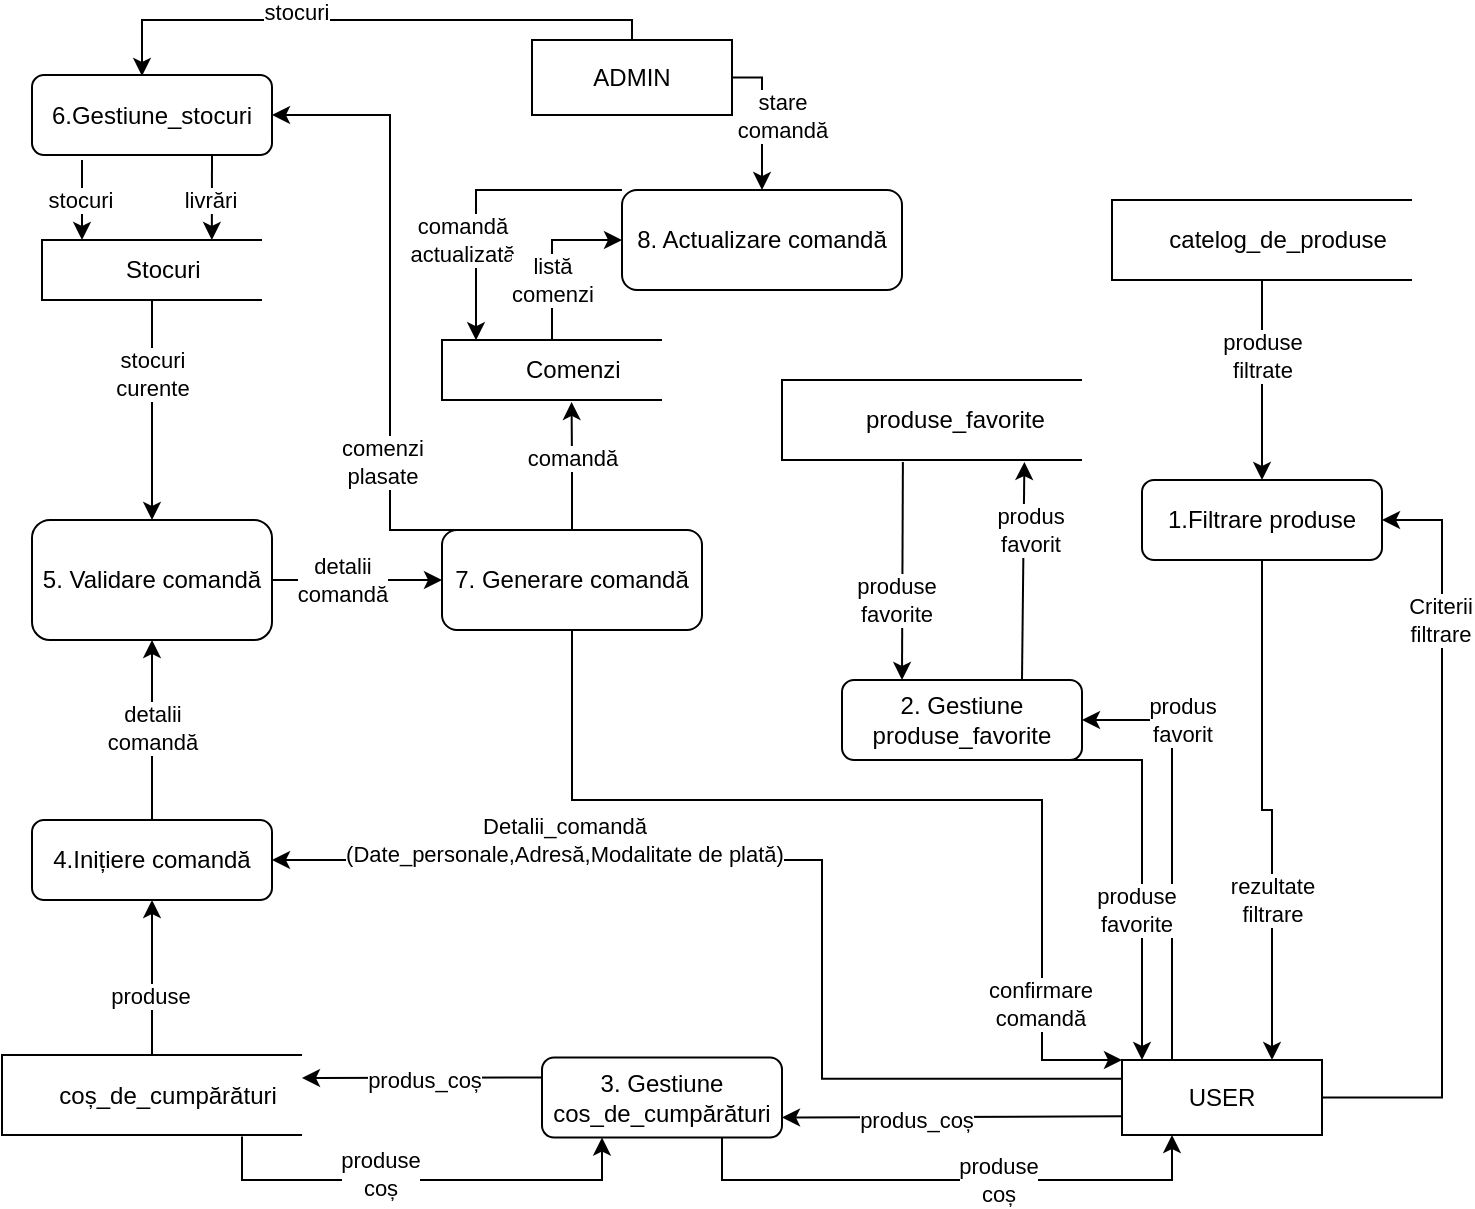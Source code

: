 <mxfile version="20.8.16" type="device"><diagram name="Page-1" id="_aX48hC4AkELGmVHAYbG"><mxGraphModel dx="1276" dy="614" grid="1" gridSize="10" guides="1" tooltips="1" connect="1" arrows="1" fold="1" page="1" pageScale="1" pageWidth="850" pageHeight="1100" math="0" shadow="0"><root><mxCell id="0"/><mxCell id="1" parent="0"/><mxCell id="bFij7CbgwQwHkXVxdp2U-3" value="ADMIN" style="rounded=0;whiteSpace=wrap;html=1;" parent="1" vertex="1"><mxGeometry x="325" y="30" width="100" height="37.5" as="geometry"/></mxCell><mxCell id="bFij7CbgwQwHkXVxdp2U-48" value="USER" style="rounded=0;whiteSpace=wrap;html=1;" parent="1" vertex="1"><mxGeometry x="620" y="540" width="100" height="37.5" as="geometry"/></mxCell><mxCell id="bFij7CbgwQwHkXVxdp2U-51" style="edgeStyle=orthogonalEdgeStyle;rounded=0;orthogonalLoop=1;jettySize=auto;html=1;entryX=0.75;entryY=0;entryDx=0;entryDy=0;" parent="1" source="bFij7CbgwQwHkXVxdp2U-49" target="bFij7CbgwQwHkXVxdp2U-48" edge="1"><mxGeometry relative="1" as="geometry"/></mxCell><mxCell id="bFij7CbgwQwHkXVxdp2U-52" value="rezultate&lt;br&gt;filtrare" style="edgeLabel;html=1;align=center;verticalAlign=middle;resizable=0;points=[];" parent="bFij7CbgwQwHkXVxdp2U-51" vertex="1" connectable="0"><mxGeometry x="0.797" y="-4" relative="1" as="geometry"><mxPoint x="4" y="-54" as="offset"/></mxGeometry></mxCell><mxCell id="bFij7CbgwQwHkXVxdp2U-49" value="1.Filtrare produse" style="rounded=1;whiteSpace=wrap;html=1;" parent="1" vertex="1"><mxGeometry x="630" y="250" width="120" height="40" as="geometry"/></mxCell><mxCell id="bFij7CbgwQwHkXVxdp2U-53" value="" style="endArrow=classic;html=1;rounded=0;exitX=1;exitY=0.5;exitDx=0;exitDy=0;entryX=1;entryY=0.5;entryDx=0;entryDy=0;edgeStyle=elbowEdgeStyle;elbow=vertical;" parent="1" source="bFij7CbgwQwHkXVxdp2U-48" target="bFij7CbgwQwHkXVxdp2U-49" edge="1"><mxGeometry width="50" height="50" relative="1" as="geometry"><mxPoint x="530" y="400" as="sourcePoint"/><mxPoint x="580" y="350" as="targetPoint"/><Array as="points"><mxPoint x="780" y="370"/><mxPoint x="760" y="410"/></Array></mxGeometry></mxCell><mxCell id="bFij7CbgwQwHkXVxdp2U-54" value="Criterii&lt;br&gt;filtrare" style="edgeLabel;html=1;align=center;verticalAlign=middle;resizable=0;points=[];" parent="bFij7CbgwQwHkXVxdp2U-53" vertex="1" connectable="0"><mxGeometry x="0.581" y="1" relative="1" as="geometry"><mxPoint as="offset"/></mxGeometry></mxCell><mxCell id="bFij7CbgwQwHkXVxdp2U-55" value="&lt;span style=&quot;white-space: pre;&quot;&gt;&#9;&lt;/span&gt;catelog_de_produse" style="strokeWidth=1;html=1;shape=mxgraph.flowchart.annotation_1;align=left;pointerEvents=1;" parent="1" vertex="1"><mxGeometry x="615" y="110" width="150" height="40" as="geometry"/></mxCell><mxCell id="bFij7CbgwQwHkXVxdp2U-56" value="" style="endArrow=classic;html=1;rounded=0;elbow=vertical;exitX=0.5;exitY=1;exitDx=0;exitDy=0;exitPerimeter=0;entryX=0.5;entryY=0;entryDx=0;entryDy=0;" parent="1" source="bFij7CbgwQwHkXVxdp2U-55" target="bFij7CbgwQwHkXVxdp2U-49" edge="1"><mxGeometry width="50" height="50" relative="1" as="geometry"><mxPoint x="560" y="270" as="sourcePoint"/><mxPoint x="610" y="220" as="targetPoint"/></mxGeometry></mxCell><mxCell id="bFij7CbgwQwHkXVxdp2U-57" value="produse&lt;br&gt;filtrate" style="edgeLabel;html=1;align=center;verticalAlign=middle;resizable=0;points=[];" parent="bFij7CbgwQwHkXVxdp2U-56" vertex="1" connectable="0"><mxGeometry x="-0.249" y="-2" relative="1" as="geometry"><mxPoint x="2" as="offset"/></mxGeometry></mxCell><mxCell id="bFij7CbgwQwHkXVxdp2U-58" value="" style="endArrow=classic;html=1;rounded=0;exitX=0.25;exitY=0;exitDx=0;exitDy=0;entryX=1;entryY=0.5;entryDx=0;entryDy=0;edgeStyle=elbowEdgeStyle;" parent="1" source="bFij7CbgwQwHkXVxdp2U-48" target="bFij7CbgwQwHkXVxdp2U-59" edge="1"><mxGeometry width="50" height="50" relative="1" as="geometry"><mxPoint x="390" y="390" as="sourcePoint"/><mxPoint x="440" y="340" as="targetPoint"/><Array as="points"><mxPoint x="645" y="460"/></Array></mxGeometry></mxCell><mxCell id="bFij7CbgwQwHkXVxdp2U-60" value="produs&lt;br&gt;favorit" style="edgeLabel;html=1;align=center;verticalAlign=middle;resizable=0;points=[];" parent="bFij7CbgwQwHkXVxdp2U-58" vertex="1" connectable="0"><mxGeometry x="0.282" y="-3" relative="1" as="geometry"><mxPoint x="2" y="-32" as="offset"/></mxGeometry></mxCell><mxCell id="bFij7CbgwQwHkXVxdp2U-59" value="2. Gestiune&lt;br&gt;produse_favorite" style="rounded=1;whiteSpace=wrap;html=1;" parent="1" vertex="1"><mxGeometry x="480" y="350" width="120" height="40" as="geometry"/></mxCell><mxCell id="bFij7CbgwQwHkXVxdp2U-61" value="" style="endArrow=classic;html=1;rounded=0;exitX=0.75;exitY=1;exitDx=0;exitDy=0;edgeStyle=elbowEdgeStyle;" parent="1" source="bFij7CbgwQwHkXVxdp2U-59" edge="1"><mxGeometry width="50" height="50" relative="1" as="geometry"><mxPoint x="450" y="520" as="sourcePoint"/><mxPoint x="630" y="540" as="targetPoint"/><Array as="points"><mxPoint x="630" y="450"/><mxPoint x="610" y="400"/></Array></mxGeometry></mxCell><mxCell id="bFij7CbgwQwHkXVxdp2U-62" value="produse&lt;br&gt;favorite" style="edgeLabel;html=1;align=center;verticalAlign=middle;resizable=0;points=[];" parent="bFij7CbgwQwHkXVxdp2U-61" vertex="1" connectable="0"><mxGeometry x="-0.285" y="-3" relative="1" as="geometry"><mxPoint y="60" as="offset"/></mxGeometry></mxCell><mxCell id="bFij7CbgwQwHkXVxdp2U-63" value="&lt;blockquote style=&quot;margin: 0 0 0 40px; border: none; padding: 0px;&quot;&gt;produse_favorite&lt;/blockquote&gt;" style="strokeWidth=1;html=1;shape=mxgraph.flowchart.annotation_1;align=left;pointerEvents=1;" parent="1" vertex="1"><mxGeometry x="450" y="200" width="150" height="40" as="geometry"/></mxCell><mxCell id="bFij7CbgwQwHkXVxdp2U-64" value="" style="endArrow=classic;html=1;rounded=0;exitX=0.75;exitY=0;exitDx=0;exitDy=0;entryX=0.808;entryY=1.025;entryDx=0;entryDy=0;entryPerimeter=0;" parent="1" source="bFij7CbgwQwHkXVxdp2U-59" target="bFij7CbgwQwHkXVxdp2U-63" edge="1"><mxGeometry width="50" height="50" relative="1" as="geometry"><mxPoint x="520" y="320" as="sourcePoint"/><mxPoint x="570" y="270" as="targetPoint"/></mxGeometry></mxCell><mxCell id="bFij7CbgwQwHkXVxdp2U-65" value="produs&lt;br&gt;favorit" style="edgeLabel;html=1;align=center;verticalAlign=middle;resizable=0;points=[];" parent="bFij7CbgwQwHkXVxdp2U-64" vertex="1" connectable="0"><mxGeometry x="0.386" y="-3" relative="1" as="geometry"><mxPoint as="offset"/></mxGeometry></mxCell><mxCell id="bFij7CbgwQwHkXVxdp2U-66" value="" style="endArrow=classic;html=1;rounded=0;exitX=0.403;exitY=1.025;exitDx=0;exitDy=0;exitPerimeter=0;entryX=0.25;entryY=0;entryDx=0;entryDy=0;" parent="1" source="bFij7CbgwQwHkXVxdp2U-63" target="bFij7CbgwQwHkXVxdp2U-59" edge="1"><mxGeometry width="50" height="50" relative="1" as="geometry"><mxPoint x="330" y="350" as="sourcePoint"/><mxPoint x="380" y="300" as="targetPoint"/></mxGeometry></mxCell><mxCell id="bFij7CbgwQwHkXVxdp2U-67" value="produse&lt;br&gt;favorite" style="edgeLabel;html=1;align=center;verticalAlign=middle;resizable=0;points=[];" parent="bFij7CbgwQwHkXVxdp2U-66" vertex="1" connectable="0"><mxGeometry x="0.467" y="-3" relative="1" as="geometry"><mxPoint y="-11" as="offset"/></mxGeometry></mxCell><mxCell id="bFij7CbgwQwHkXVxdp2U-68" value="3. Gestiune&lt;br&gt;cos_de_cumpărături" style="rounded=1;whiteSpace=wrap;html=1;" parent="1" vertex="1"><mxGeometry x="330" y="538.75" width="120" height="40" as="geometry"/></mxCell><mxCell id="bFij7CbgwQwHkXVxdp2U-83" style="edgeStyle=elbowEdgeStyle;rounded=0;orthogonalLoop=1;jettySize=auto;elbow=vertical;html=1;exitX=0.5;exitY=0;exitDx=0;exitDy=0;exitPerimeter=0;entryX=0.5;entryY=1;entryDx=0;entryDy=0;" parent="1" source="bFij7CbgwQwHkXVxdp2U-69" target="bFij7CbgwQwHkXVxdp2U-79" edge="1"><mxGeometry relative="1" as="geometry"/></mxCell><mxCell id="bFij7CbgwQwHkXVxdp2U-86" value="produse" style="edgeLabel;html=1;align=center;verticalAlign=middle;resizable=0;points=[];" parent="bFij7CbgwQwHkXVxdp2U-83" vertex="1" connectable="0"><mxGeometry x="-0.234" y="1" relative="1" as="geometry"><mxPoint as="offset"/></mxGeometry></mxCell><mxCell id="bFij7CbgwQwHkXVxdp2U-69" value="&lt;span style=&quot;white-space: pre;&quot;&gt;&#9;&lt;/span&gt;coș_de_cumpărături" style="strokeWidth=1;html=1;shape=mxgraph.flowchart.annotation_1;align=left;pointerEvents=1;" parent="1" vertex="1"><mxGeometry x="60" y="537.5" width="150" height="40" as="geometry"/></mxCell><mxCell id="bFij7CbgwQwHkXVxdp2U-70" value="" style="endArrow=classic;html=1;rounded=0;exitX=0;exitY=0.75;exitDx=0;exitDy=0;entryX=1;entryY=0.75;entryDx=0;entryDy=0;" parent="1" source="bFij7CbgwQwHkXVxdp2U-48" target="bFij7CbgwQwHkXVxdp2U-68" edge="1"><mxGeometry width="50" height="50" relative="1" as="geometry"><mxPoint x="470" y="520" as="sourcePoint"/><mxPoint x="520" y="470" as="targetPoint"/></mxGeometry></mxCell><mxCell id="bFij7CbgwQwHkXVxdp2U-73" value="produs_coș" style="edgeLabel;html=1;align=center;verticalAlign=middle;resizable=0;points=[];" parent="bFij7CbgwQwHkXVxdp2U-70" vertex="1" connectable="0"><mxGeometry x="0.32" y="-2" relative="1" as="geometry"><mxPoint x="9" y="3" as="offset"/></mxGeometry></mxCell><mxCell id="bFij7CbgwQwHkXVxdp2U-71" value="" style="endArrow=classic;html=1;rounded=0;exitX=0.75;exitY=1;exitDx=0;exitDy=0;entryX=0.25;entryY=1;entryDx=0;entryDy=0;edgeStyle=elbowEdgeStyle;" parent="1" source="bFij7CbgwQwHkXVxdp2U-68" target="bFij7CbgwQwHkXVxdp2U-48" edge="1"><mxGeometry width="50" height="50" relative="1" as="geometry"><mxPoint x="520" y="620" as="sourcePoint"/><mxPoint x="570" y="570" as="targetPoint"/><Array as="points"><mxPoint x="563" y="600"/></Array></mxGeometry></mxCell><mxCell id="bFij7CbgwQwHkXVxdp2U-72" value="produse&lt;br&gt;coș" style="edgeLabel;html=1;align=center;verticalAlign=middle;resizable=0;points=[];" parent="bFij7CbgwQwHkXVxdp2U-71" vertex="1" connectable="0"><mxGeometry x="0.18" relative="1" as="geometry"><mxPoint as="offset"/></mxGeometry></mxCell><mxCell id="bFij7CbgwQwHkXVxdp2U-74" value="" style="endArrow=classic;html=1;rounded=0;exitX=0;exitY=0.25;exitDx=0;exitDy=0;" parent="1" source="bFij7CbgwQwHkXVxdp2U-68" edge="1"><mxGeometry width="50" height="50" relative="1" as="geometry"><mxPoint x="240" y="470" as="sourcePoint"/><mxPoint x="210" y="549" as="targetPoint"/></mxGeometry></mxCell><mxCell id="bFij7CbgwQwHkXVxdp2U-78" value="produs_coș" style="edgeLabel;html=1;align=center;verticalAlign=middle;resizable=0;points=[];" parent="bFij7CbgwQwHkXVxdp2U-74" vertex="1" connectable="0"><mxGeometry x="0.26" y="-3" relative="1" as="geometry"><mxPoint x="16" y="4" as="offset"/></mxGeometry></mxCell><mxCell id="bFij7CbgwQwHkXVxdp2U-75" value="" style="endArrow=classic;html=1;rounded=0;exitX=0.8;exitY=1.018;exitDx=0;exitDy=0;exitPerimeter=0;entryX=0.25;entryY=1;entryDx=0;entryDy=0;edgeStyle=elbowEdgeStyle;elbow=vertical;" parent="1" source="bFij7CbgwQwHkXVxdp2U-69" target="bFij7CbgwQwHkXVxdp2U-68" edge="1"><mxGeometry width="50" height="50" relative="1" as="geometry"><mxPoint x="110" y="440" as="sourcePoint"/><mxPoint x="160" y="390" as="targetPoint"/><Array as="points"><mxPoint x="280" y="600"/></Array></mxGeometry></mxCell><mxCell id="bFij7CbgwQwHkXVxdp2U-76" value="produse&lt;br&gt;coș" style="edgeLabel;html=1;align=center;verticalAlign=middle;resizable=0;points=[];" parent="bFij7CbgwQwHkXVxdp2U-75" vertex="1" connectable="0"><mxGeometry x="-0.182" y="3" relative="1" as="geometry"><mxPoint as="offset"/></mxGeometry></mxCell><mxCell id="bFij7CbgwQwHkXVxdp2U-84" style="edgeStyle=elbowEdgeStyle;rounded=0;orthogonalLoop=1;jettySize=auto;elbow=vertical;html=1;entryX=0.5;entryY=1;entryDx=0;entryDy=0;" parent="1" source="bFij7CbgwQwHkXVxdp2U-79" target="mhSKdzkuM__KqQZD-BGf-1" edge="1"><mxGeometry relative="1" as="geometry"><mxPoint x="135" y="360" as="targetPoint"/></mxGeometry></mxCell><mxCell id="bFij7CbgwQwHkXVxdp2U-85" value="detalii&lt;br&gt;comandă" style="edgeLabel;html=1;align=center;verticalAlign=middle;resizable=0;points=[];" parent="bFij7CbgwQwHkXVxdp2U-84" vertex="1" connectable="0"><mxGeometry x="0.295" y="1" relative="1" as="geometry"><mxPoint x="1" y="12" as="offset"/></mxGeometry></mxCell><mxCell id="bFij7CbgwQwHkXVxdp2U-79" value="4.Inițiere comandă" style="rounded=1;whiteSpace=wrap;html=1;" parent="1" vertex="1"><mxGeometry x="75" y="420" width="120" height="40" as="geometry"/></mxCell><mxCell id="bFij7CbgwQwHkXVxdp2U-89" value="" style="endArrow=classic;html=1;rounded=0;exitX=0;exitY=0.25;exitDx=0;exitDy=0;entryX=1;entryY=0.5;entryDx=0;entryDy=0;edgeStyle=elbowEdgeStyle;" parent="1" source="bFij7CbgwQwHkXVxdp2U-48" target="bFij7CbgwQwHkXVxdp2U-79" edge="1"><mxGeometry width="50" height="50" relative="1" as="geometry"><mxPoint x="320" y="420" as="sourcePoint"/><mxPoint x="370" y="370" as="targetPoint"/><Array as="points"><mxPoint x="470" y="490"/><mxPoint x="480" y="530"/></Array></mxGeometry></mxCell><mxCell id="bFij7CbgwQwHkXVxdp2U-90" value="Detalii_comandă&lt;br&gt;(Date_personale,Adresă,Modalitate de plată)" style="edgeLabel;html=1;align=center;verticalAlign=middle;resizable=0;points=[];" parent="bFij7CbgwQwHkXVxdp2U-89" vertex="1" connectable="0"><mxGeometry x="0.673" y="2" relative="1" as="geometry"><mxPoint x="58" y="-12" as="offset"/></mxGeometry></mxCell><mxCell id="bFij7CbgwQwHkXVxdp2U-95" value="6.Gestiune_stocuri" style="rounded=1;whiteSpace=wrap;html=1;" parent="1" vertex="1"><mxGeometry x="75" y="47.5" width="120" height="40" as="geometry"/></mxCell><mxCell id="bFij7CbgwQwHkXVxdp2U-96" value="&lt;blockquote style=&quot;margin: 0 0 0 40px; border: none; padding: 0px;&quot;&gt;Stocuri&lt;/blockquote&gt;" style="strokeWidth=1;html=1;shape=mxgraph.flowchart.annotation_1;align=left;pointerEvents=1;" parent="1" vertex="1"><mxGeometry x="80" y="130" width="110" height="30" as="geometry"/></mxCell><mxCell id="bFij7CbgwQwHkXVxdp2U-100" value="" style="endArrow=classic;html=1;rounded=0;exitX=0.5;exitY=0;exitDx=0;exitDy=0;edgeStyle=elbowEdgeStyle;elbow=vertical;" parent="1" source="bFij7CbgwQwHkXVxdp2U-3" edge="1"><mxGeometry width="50" height="50" relative="1" as="geometry"><mxPoint x="290" y="90" as="sourcePoint"/><mxPoint x="130" y="48" as="targetPoint"/><Array as="points"><mxPoint x="270" y="20"/></Array></mxGeometry></mxCell><mxCell id="bFij7CbgwQwHkXVxdp2U-101" value="stocuri" style="edgeLabel;html=1;align=center;verticalAlign=middle;resizable=0;points=[];" parent="bFij7CbgwQwHkXVxdp2U-100" vertex="1" connectable="0"><mxGeometry x="0.301" y="-1" relative="1" as="geometry"><mxPoint x="6" y="-3" as="offset"/></mxGeometry></mxCell><mxCell id="bFij7CbgwQwHkXVxdp2U-102" value="" style="endArrow=classic;html=1;rounded=0;" parent="1" edge="1"><mxGeometry width="50" height="50" relative="1" as="geometry"><mxPoint x="100" y="90" as="sourcePoint"/><mxPoint x="100" y="130" as="targetPoint"/></mxGeometry></mxCell><mxCell id="bFij7CbgwQwHkXVxdp2U-103" value="stocuri" style="edgeLabel;html=1;align=center;verticalAlign=middle;resizable=0;points=[];" parent="bFij7CbgwQwHkXVxdp2U-102" vertex="1" connectable="0"><mxGeometry x="-0.591" y="-1" relative="1" as="geometry"><mxPoint y="12" as="offset"/></mxGeometry></mxCell><mxCell id="bFij7CbgwQwHkXVxdp2U-104" value="" style="endArrow=classic;html=1;rounded=0;exitX=0.75;exitY=1;exitDx=0;exitDy=0;entryX=0.772;entryY=-0.001;entryDx=0;entryDy=0;entryPerimeter=0;" parent="1" source="bFij7CbgwQwHkXVxdp2U-95" target="bFij7CbgwQwHkXVxdp2U-96" edge="1"><mxGeometry width="50" height="50" relative="1" as="geometry"><mxPoint x="300" y="140" as="sourcePoint"/><mxPoint x="350" y="90" as="targetPoint"/></mxGeometry></mxCell><mxCell id="bFij7CbgwQwHkXVxdp2U-105" value="livrări" style="edgeLabel;html=1;align=center;verticalAlign=middle;resizable=0;points=[];" parent="bFij7CbgwQwHkXVxdp2U-104" vertex="1" connectable="0"><mxGeometry x="-0.325" y="-1" relative="1" as="geometry"><mxPoint y="8" as="offset"/></mxGeometry></mxCell><mxCell id="bFij7CbgwQwHkXVxdp2U-109" value="" style="endArrow=classic;html=1;rounded=0;exitX=0.5;exitY=1;exitDx=0;exitDy=0;exitPerimeter=0;entryX=0.5;entryY=0;entryDx=0;entryDy=0;" parent="1" source="bFij7CbgwQwHkXVxdp2U-96" target="mhSKdzkuM__KqQZD-BGf-1" edge="1"><mxGeometry width="50" height="50" relative="1" as="geometry"><mxPoint x="140" y="220" as="sourcePoint"/><mxPoint x="135" y="210" as="targetPoint"/></mxGeometry></mxCell><mxCell id="bFij7CbgwQwHkXVxdp2U-110" value="stocuri&lt;br&gt;curente" style="edgeLabel;html=1;align=center;verticalAlign=middle;resizable=0;points=[];" parent="bFij7CbgwQwHkXVxdp2U-109" vertex="1" connectable="0"><mxGeometry x="-0.447" y="2" relative="1" as="geometry"><mxPoint x="-2" y="6" as="offset"/></mxGeometry></mxCell><mxCell id="mhSKdzkuM__KqQZD-BGf-1" value="5. Validare comandă" style="rounded=1;whiteSpace=wrap;html=1;" parent="1" vertex="1"><mxGeometry x="75" y="270" width="120" height="60" as="geometry"/></mxCell><mxCell id="mhSKdzkuM__KqQZD-BGf-10" style="edgeStyle=orthogonalEdgeStyle;rounded=0;orthogonalLoop=1;jettySize=auto;html=1;entryX=0.589;entryY=1.033;entryDx=0;entryDy=0;entryPerimeter=0;" parent="1" source="mhSKdzkuM__KqQZD-BGf-3" target="mhSKdzkuM__KqQZD-BGf-4" edge="1"><mxGeometry relative="1" as="geometry"/></mxCell><mxCell id="mhSKdzkuM__KqQZD-BGf-11" value="comandă" style="edgeLabel;html=1;align=center;verticalAlign=middle;resizable=0;points=[];" parent="mhSKdzkuM__KqQZD-BGf-10" vertex="1" connectable="0"><mxGeometry x="0.337" y="-1" relative="1" as="geometry"><mxPoint x="-1" y="7" as="offset"/></mxGeometry></mxCell><mxCell id="mhSKdzkuM__KqQZD-BGf-3" value="7. Generare comandă" style="rounded=1;whiteSpace=wrap;html=1;" parent="1" vertex="1"><mxGeometry x="280" y="275" width="130" height="50" as="geometry"/></mxCell><mxCell id="mhSKdzkuM__KqQZD-BGf-4" value="&lt;blockquote style=&quot;margin: 0 0 0 40px; border: none; padding: 0px;&quot;&gt;Comenzi&lt;/blockquote&gt;" style="strokeWidth=1;html=1;shape=mxgraph.flowchart.annotation_1;align=left;pointerEvents=1;" parent="1" vertex="1"><mxGeometry x="280" y="180" width="110" height="30" as="geometry"/></mxCell><mxCell id="mhSKdzkuM__KqQZD-BGf-6" value="" style="endArrow=classic;html=1;rounded=0;exitX=1;exitY=0.5;exitDx=0;exitDy=0;entryX=0;entryY=0.5;entryDx=0;entryDy=0;" parent="1" source="mhSKdzkuM__KqQZD-BGf-1" target="mhSKdzkuM__KqQZD-BGf-3" edge="1"><mxGeometry width="50" height="50" relative="1" as="geometry"><mxPoint x="250" y="310" as="sourcePoint"/><mxPoint x="300" y="260" as="targetPoint"/></mxGeometry></mxCell><mxCell id="mhSKdzkuM__KqQZD-BGf-7" value="detalii&lt;br&gt;comandă" style="edgeLabel;html=1;align=center;verticalAlign=middle;resizable=0;points=[];" parent="mhSKdzkuM__KqQZD-BGf-6" vertex="1" connectable="0"><mxGeometry x="-0.369" relative="1" as="geometry"><mxPoint x="8" as="offset"/></mxGeometry></mxCell><mxCell id="mhSKdzkuM__KqQZD-BGf-12" value="" style="endArrow=classic;html=1;rounded=0;exitX=0.5;exitY=1;exitDx=0;exitDy=0;entryX=0;entryY=0;entryDx=0;entryDy=0;" parent="1" source="mhSKdzkuM__KqQZD-BGf-3" target="bFij7CbgwQwHkXVxdp2U-48" edge="1"><mxGeometry width="50" height="50" relative="1" as="geometry"><mxPoint x="400" y="390" as="sourcePoint"/><mxPoint x="450" y="340" as="targetPoint"/><Array as="points"><mxPoint x="345" y="410"/><mxPoint x="580" y="410"/><mxPoint x="580" y="540"/></Array></mxGeometry></mxCell><mxCell id="mhSKdzkuM__KqQZD-BGf-13" value="confirmare&lt;br&gt;comandă" style="edgeLabel;html=1;align=center;verticalAlign=middle;resizable=0;points=[];" parent="mhSKdzkuM__KqQZD-BGf-12" vertex="1" connectable="0"><mxGeometry x="0.723" y="-1" relative="1" as="geometry"><mxPoint as="offset"/></mxGeometry></mxCell><mxCell id="mhSKdzkuM__KqQZD-BGf-20" style="edgeStyle=elbowEdgeStyle;rounded=0;orthogonalLoop=1;jettySize=auto;html=1;exitX=0;exitY=0;exitDx=0;exitDy=0;entryX=0.156;entryY=0.003;entryDx=0;entryDy=0;entryPerimeter=0;" parent="1" source="mhSKdzkuM__KqQZD-BGf-14" target="mhSKdzkuM__KqQZD-BGf-4" edge="1"><mxGeometry relative="1" as="geometry"><Array as="points"><mxPoint x="297" y="120"/></Array></mxGeometry></mxCell><mxCell id="mhSKdzkuM__KqQZD-BGf-21" value="comandă&lt;br&gt;actualizată" style="edgeLabel;html=1;align=center;verticalAlign=middle;resizable=0;points=[];" parent="mhSKdzkuM__KqQZD-BGf-20" vertex="1" connectable="0"><mxGeometry x="0.181" y="-2" relative="1" as="geometry"><mxPoint x="-5" y="10" as="offset"/></mxGeometry></mxCell><mxCell id="mhSKdzkuM__KqQZD-BGf-14" value="8. Actualizare comandă" style="rounded=1;whiteSpace=wrap;html=1;" parent="1" vertex="1"><mxGeometry x="370" y="105" width="140" height="50" as="geometry"/></mxCell><mxCell id="mhSKdzkuM__KqQZD-BGf-15" value="" style="endArrow=classic;html=1;rounded=0;exitX=0.5;exitY=0;exitDx=0;exitDy=0;exitPerimeter=0;entryX=0;entryY=0.5;entryDx=0;entryDy=0;edgeStyle=elbowEdgeStyle;" parent="1" source="mhSKdzkuM__KqQZD-BGf-4" target="mhSKdzkuM__KqQZD-BGf-14" edge="1"><mxGeometry width="50" height="50" relative="1" as="geometry"><mxPoint x="290" y="160" as="sourcePoint"/><mxPoint x="340" y="110" as="targetPoint"/><Array as="points"><mxPoint x="335" y="150"/></Array></mxGeometry></mxCell><mxCell id="mhSKdzkuM__KqQZD-BGf-16" value="listă&lt;br&gt;comenzi" style="edgeLabel;html=1;align=center;verticalAlign=middle;resizable=0;points=[];" parent="mhSKdzkuM__KqQZD-BGf-15" vertex="1" connectable="0"><mxGeometry x="-0.188" y="1" relative="1" as="geometry"><mxPoint x="1" y="4" as="offset"/></mxGeometry></mxCell><mxCell id="mhSKdzkuM__KqQZD-BGf-17" value="" style="endArrow=classic;html=1;rounded=0;exitX=1;exitY=0.5;exitDx=0;exitDy=0;entryX=0.5;entryY=0;entryDx=0;entryDy=0;edgeStyle=elbowEdgeStyle;" parent="1" source="bFij7CbgwQwHkXVxdp2U-3" target="mhSKdzkuM__KqQZD-BGf-14" edge="1"><mxGeometry width="50" height="50" relative="1" as="geometry"><mxPoint x="500" y="50" as="sourcePoint"/><mxPoint x="550" as="targetPoint"/><Array as="points"><mxPoint x="440" y="70"/></Array></mxGeometry></mxCell><mxCell id="mhSKdzkuM__KqQZD-BGf-18" value="stare&lt;br&gt;comandă" style="edgeLabel;html=1;align=center;verticalAlign=middle;resizable=0;points=[];" parent="mhSKdzkuM__KqQZD-BGf-17" vertex="1" connectable="0"><mxGeometry x="0.289" y="-3" relative="1" as="geometry"><mxPoint x="13" y="-12" as="offset"/></mxGeometry></mxCell><mxCell id="MByqT5HBG0V28lRGFoPJ-1" value="" style="endArrow=classic;html=1;rounded=0;exitX=0.25;exitY=0;exitDx=0;exitDy=0;entryX=1;entryY=0.5;entryDx=0;entryDy=0;edgeStyle=elbowEdgeStyle;" edge="1" parent="1" source="mhSKdzkuM__KqQZD-BGf-3" target="bFij7CbgwQwHkXVxdp2U-95"><mxGeometry width="50" height="50" relative="1" as="geometry"><mxPoint x="220" y="210" as="sourcePoint"/><mxPoint x="270" y="160" as="targetPoint"/></mxGeometry></mxCell><mxCell id="MByqT5HBG0V28lRGFoPJ-2" value="comenzi&lt;br&gt;plasate" style="edgeLabel;html=1;align=center;verticalAlign=middle;resizable=0;points=[];" vertex="1" connectable="0" parent="MByqT5HBG0V28lRGFoPJ-1"><mxGeometry x="-0.479" relative="1" as="geometry"><mxPoint x="-4" y="-8" as="offset"/></mxGeometry></mxCell></root></mxGraphModel></diagram></mxfile>